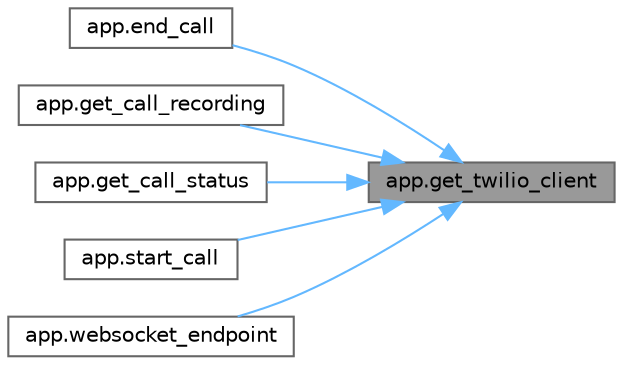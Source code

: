 digraph "app.get_twilio_client"
{
 // LATEX_PDF_SIZE
  bgcolor="transparent";
  edge [fontname=Helvetica,fontsize=10,labelfontname=Helvetica,labelfontsize=10];
  node [fontname=Helvetica,fontsize=10,shape=box,height=0.2,width=0.4];
  rankdir="RL";
  Node1 [id="Node000001",label="app.get_twilio_client",height=0.2,width=0.4,color="gray40", fillcolor="grey60", style="filled", fontcolor="black",tooltip=" "];
  Node1 -> Node2 [id="edge1_Node000001_Node000002",dir="back",color="steelblue1",style="solid",tooltip=" "];
  Node2 [id="Node000002",label="app.end_call",height=0.2,width=0.4,color="grey40", fillcolor="white", style="filled",URL="$namespaceapp.html#adb99a4e1cdcb8ccf0b179b19bc75268d",tooltip=" "];
  Node1 -> Node3 [id="edge2_Node000001_Node000003",dir="back",color="steelblue1",style="solid",tooltip=" "];
  Node3 [id="Node000003",label="app.get_call_recording",height=0.2,width=0.4,color="grey40", fillcolor="white", style="filled",URL="$namespaceapp.html#a66fe575c3fbcf568108435d859edf648",tooltip=" "];
  Node1 -> Node4 [id="edge3_Node000001_Node000004",dir="back",color="steelblue1",style="solid",tooltip=" "];
  Node4 [id="Node000004",label="app.get_call_status",height=0.2,width=0.4,color="grey40", fillcolor="white", style="filled",URL="$namespaceapp.html#abd443e3aeff02af3bcc3c08c6af30f76",tooltip=" "];
  Node1 -> Node5 [id="edge4_Node000001_Node000005",dir="back",color="steelblue1",style="solid",tooltip=" "];
  Node5 [id="Node000005",label="app.start_call",height=0.2,width=0.4,color="grey40", fillcolor="white", style="filled",URL="$namespaceapp.html#a10680774611f3df0e60ea92bedeaacd0",tooltip=" "];
  Node1 -> Node6 [id="edge5_Node000001_Node000006",dir="back",color="steelblue1",style="solid",tooltip=" "];
  Node6 [id="Node000006",label="app.websocket_endpoint",height=0.2,width=0.4,color="grey40", fillcolor="white", style="filled",URL="$namespaceapp.html#a2b63a0c395a91d2d809f0a24c65bfc08",tooltip=" "];
}
